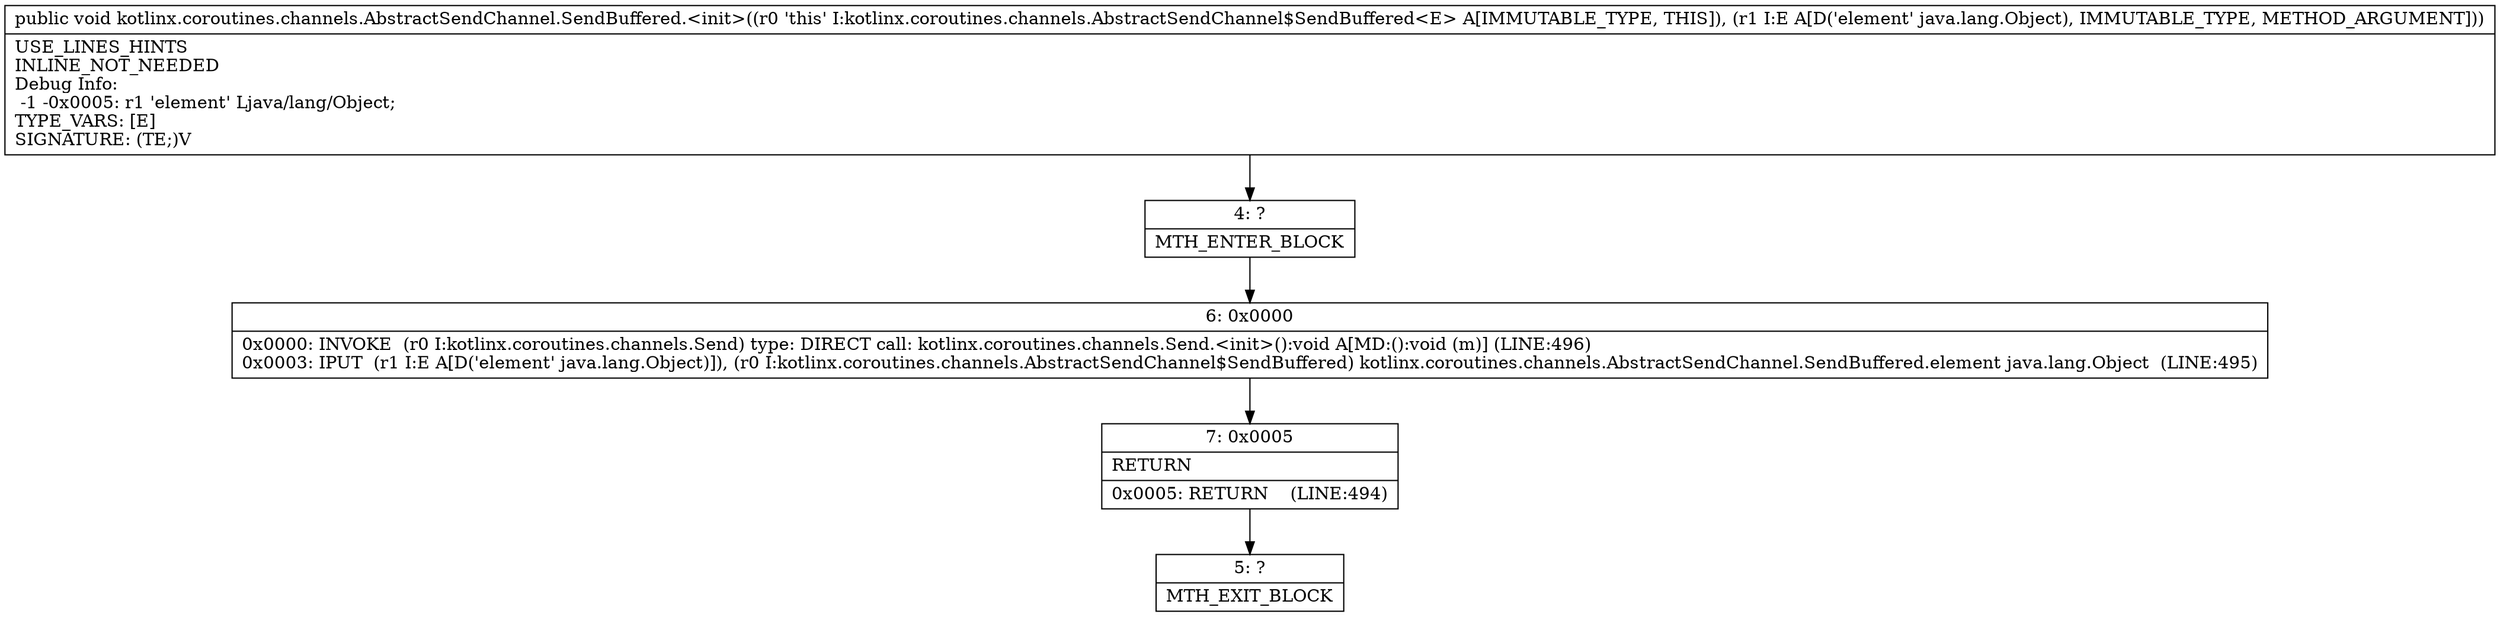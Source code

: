 digraph "CFG forkotlinx.coroutines.channels.AbstractSendChannel.SendBuffered.\<init\>(Ljava\/lang\/Object;)V" {
Node_4 [shape=record,label="{4\:\ ?|MTH_ENTER_BLOCK\l}"];
Node_6 [shape=record,label="{6\:\ 0x0000|0x0000: INVOKE  (r0 I:kotlinx.coroutines.channels.Send) type: DIRECT call: kotlinx.coroutines.channels.Send.\<init\>():void A[MD:():void (m)] (LINE:496)\l0x0003: IPUT  (r1 I:E A[D('element' java.lang.Object)]), (r0 I:kotlinx.coroutines.channels.AbstractSendChannel$SendBuffered) kotlinx.coroutines.channels.AbstractSendChannel.SendBuffered.element java.lang.Object  (LINE:495)\l}"];
Node_7 [shape=record,label="{7\:\ 0x0005|RETURN\l|0x0005: RETURN    (LINE:494)\l}"];
Node_5 [shape=record,label="{5\:\ ?|MTH_EXIT_BLOCK\l}"];
MethodNode[shape=record,label="{public void kotlinx.coroutines.channels.AbstractSendChannel.SendBuffered.\<init\>((r0 'this' I:kotlinx.coroutines.channels.AbstractSendChannel$SendBuffered\<E\> A[IMMUTABLE_TYPE, THIS]), (r1 I:E A[D('element' java.lang.Object), IMMUTABLE_TYPE, METHOD_ARGUMENT]))  | USE_LINES_HINTS\lINLINE_NOT_NEEDED\lDebug Info:\l  \-1 \-0x0005: r1 'element' Ljava\/lang\/Object;\lTYPE_VARS: [E]\lSIGNATURE: (TE;)V\l}"];
MethodNode -> Node_4;Node_4 -> Node_6;
Node_6 -> Node_7;
Node_7 -> Node_5;
}

